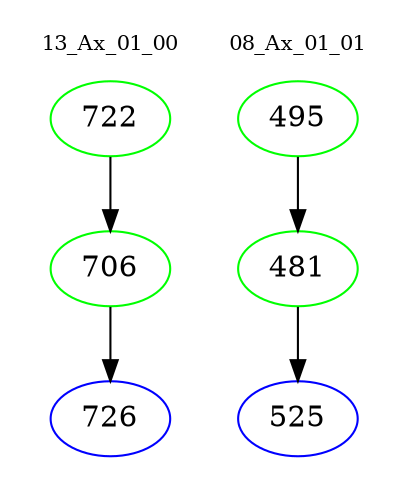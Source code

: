 digraph{
subgraph cluster_0 {
color = white
label = "13_Ax_01_00";
fontsize=10;
T0_722 [label="722", color="green"]
T0_722 -> T0_706 [color="black"]
T0_706 [label="706", color="green"]
T0_706 -> T0_726 [color="black"]
T0_726 [label="726", color="blue"]
}
subgraph cluster_1 {
color = white
label = "08_Ax_01_01";
fontsize=10;
T1_495 [label="495", color="green"]
T1_495 -> T1_481 [color="black"]
T1_481 [label="481", color="green"]
T1_481 -> T1_525 [color="black"]
T1_525 [label="525", color="blue"]
}
}
